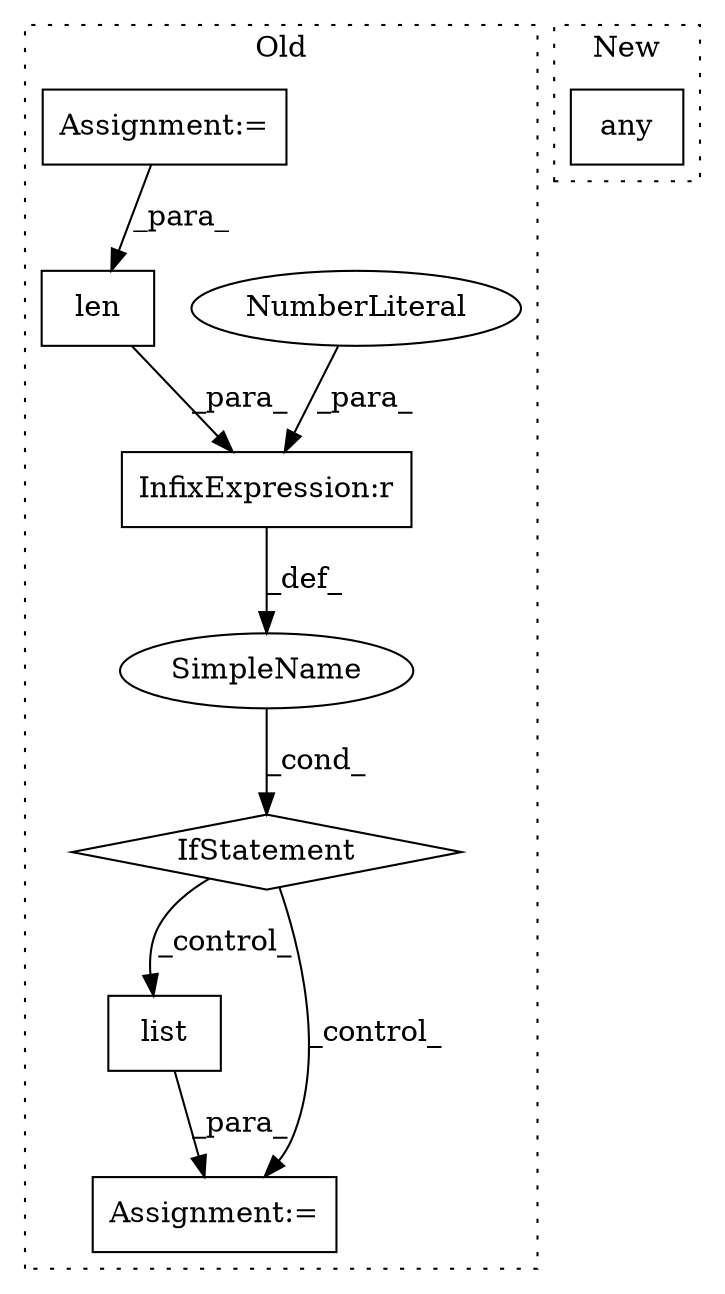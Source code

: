 digraph G {
subgraph cluster0 {
1 [label="list" a="32" s="5561,5591" l="5,1" shape="box"];
3 [label="Assignment:=" a="7" s="5560" l="1" shape="box"];
4 [label="IfStatement" a="25" s="5522,5543" l="4,2" shape="diamond"];
5 [label="SimpleName" a="42" s="" l="" shape="ellipse"];
6 [label="len" a="32" s="5526,5537" l="4,1" shape="box"];
7 [label="InfixExpression:r" a="27" s="5538" l="4" shape="box"];
8 [label="NumberLiteral" a="34" s="5542" l="1" shape="ellipse"];
9 [label="Assignment:=" a="7" s="5450" l="64" shape="box"];
label = "Old";
style="dotted";
}
subgraph cluster1 {
2 [label="any" a="32" s="5986,6012" l="4,1" shape="box"];
label = "New";
style="dotted";
}
1 -> 3 [label="_para_"];
4 -> 1 [label="_control_"];
4 -> 3 [label="_control_"];
5 -> 4 [label="_cond_"];
6 -> 7 [label="_para_"];
7 -> 5 [label="_def_"];
8 -> 7 [label="_para_"];
9 -> 6 [label="_para_"];
}